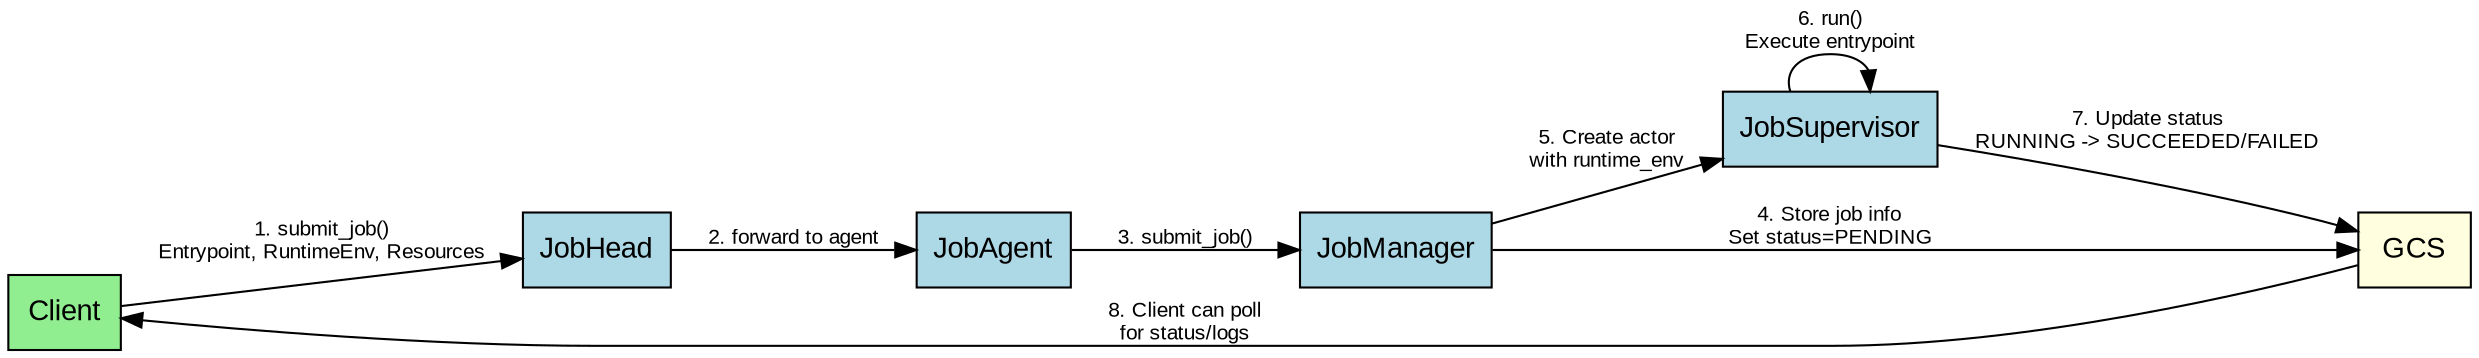 digraph G {
  rankdir=LR;
  node [shape=box, style=filled, fillcolor=lightblue, fontname="Arial"];
  edge [fontname="Arial", fontsize=10];
  
  // Components
  Client [label="Client", fillcolor=lightgreen];
  JobHead [label="JobHead"];
  JobAgent [label="JobAgent"];
  JobManager [label="JobManager"];
  JobSupervisor [label="JobSupervisor"];
  GCS [label="GCS", fillcolor=lightyellow];
  
  // Submission Flow
  Client -> JobHead [label="1. submit_job()\nEntrypoint, RuntimeEnv, Resources"];
  JobHead -> JobAgent [label="2. forward to agent"];
  JobAgent -> JobManager [label="3. submit_job()"];
  JobManager -> GCS [label="4. Store job info\nSet status=PENDING"];
  JobManager -> JobSupervisor [label="5. Create actor\nwith runtime_env"];
  JobSupervisor -> JobSupervisor [label="6. run()\nExecute entrypoint"];
  JobSupervisor -> GCS [label="7. Update status\nRUNNING -> SUCCEEDED/FAILED"];
  GCS -> Client [label="8. Client can poll\nfor status/logs"];
}
